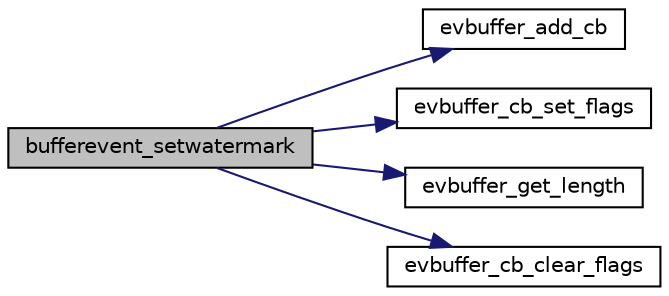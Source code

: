digraph "bufferevent_setwatermark"
{
 // LATEX_PDF_SIZE
  edge [fontname="Helvetica",fontsize="10",labelfontname="Helvetica",labelfontsize="10"];
  node [fontname="Helvetica",fontsize="10",shape=record];
  rankdir="LR";
  Node68 [label="bufferevent_setwatermark",height=0.2,width=0.4,color="black", fillcolor="grey75", style="filled", fontcolor="black",tooltip=" "];
  Node68 -> Node69 [color="midnightblue",fontsize="10",style="solid",fontname="Helvetica"];
  Node69 [label="evbuffer_add_cb",height=0.2,width=0.4,color="black", fillcolor="white", style="filled",URL="$buffer_8h.html#a3885fb5ca54eff0778916183f58a9c25",tooltip=" "];
  Node68 -> Node70 [color="midnightblue",fontsize="10",style="solid",fontname="Helvetica"];
  Node70 [label="evbuffer_cb_set_flags",height=0.2,width=0.4,color="black", fillcolor="white", style="filled",URL="$buffer_8h.html#af5fa49788238edd197d3f242878576f3",tooltip=" "];
  Node68 -> Node71 [color="midnightblue",fontsize="10",style="solid",fontname="Helvetica"];
  Node71 [label="evbuffer_get_length",height=0.2,width=0.4,color="black", fillcolor="white", style="filled",URL="$buffer_8h.html#a808db707e84e20229b2aafdcaba6c708",tooltip=" "];
  Node68 -> Node72 [color="midnightblue",fontsize="10",style="solid",fontname="Helvetica"];
  Node72 [label="evbuffer_cb_clear_flags",height=0.2,width=0.4,color="black", fillcolor="white", style="filled",URL="$buffer_8h.html#ae384dcadf478c364d005f57be899b21b",tooltip=" "];
}
